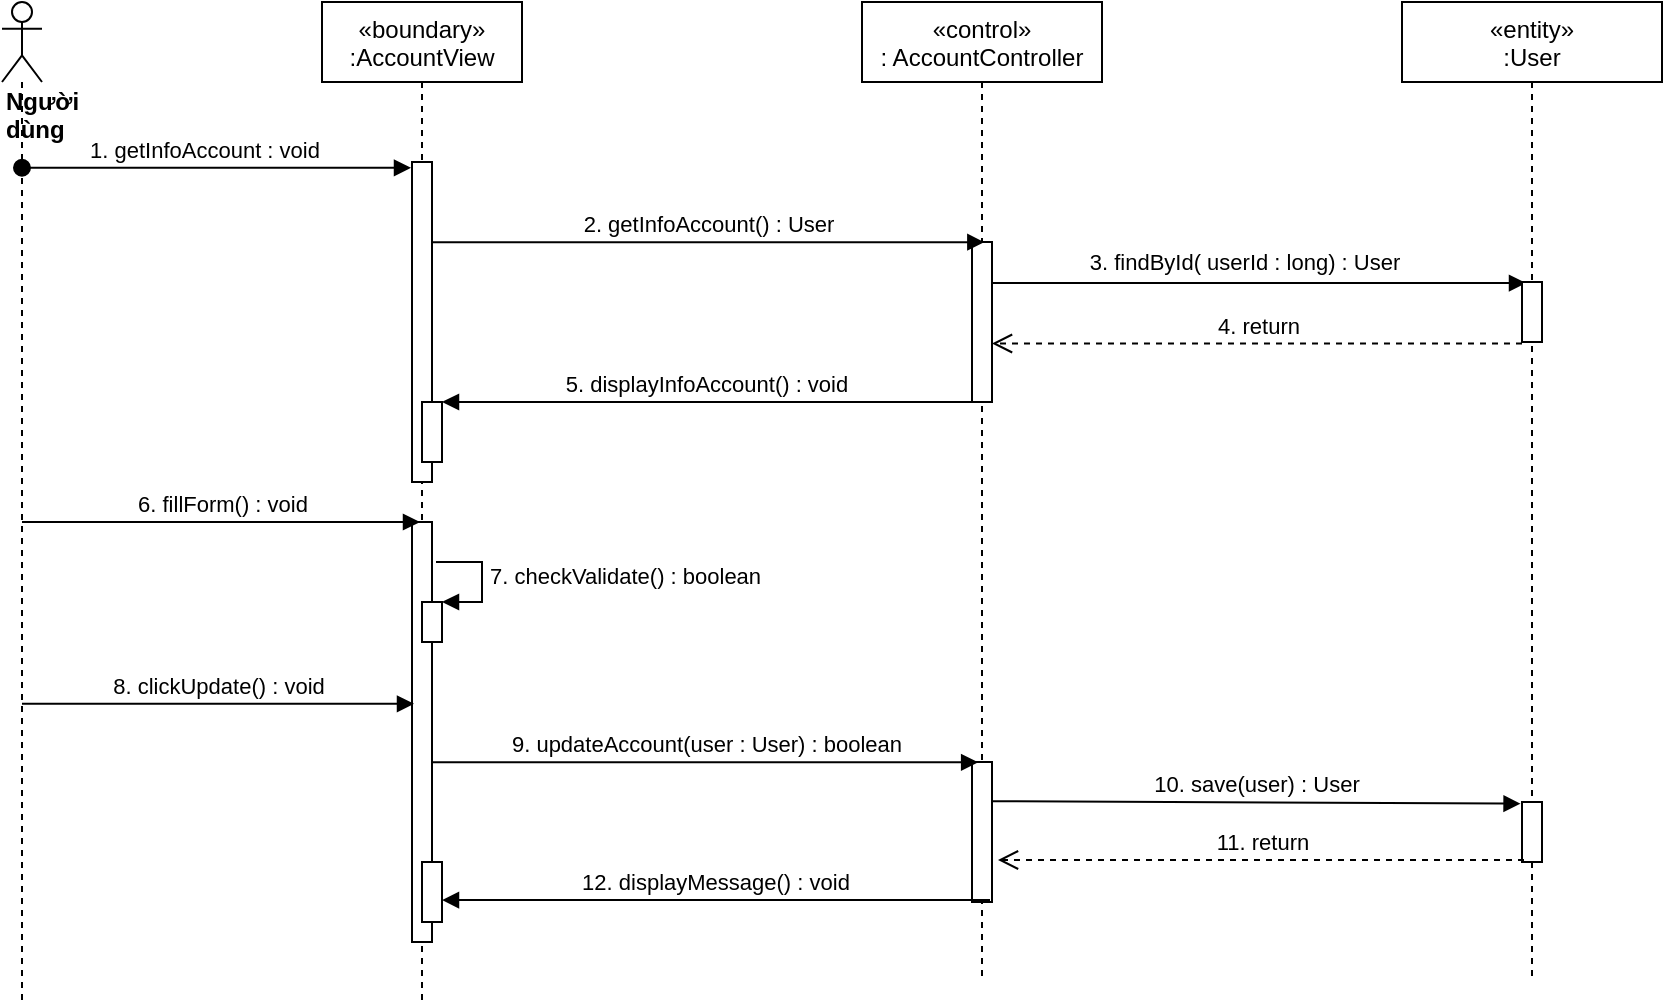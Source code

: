<mxfile version="14.7.0" type="device"><diagram id="kgpKYQtTHZ0yAKxKKP6v" name="Page-1"><mxGraphModel dx="1108" dy="425" grid="1" gridSize="10" guides="1" tooltips="1" connect="1" arrows="1" fold="1" page="1" pageScale="1" pageWidth="850" pageHeight="1100" math="0" shadow="0"><root><mxCell id="0"/><mxCell id="1" parent="0"/><mxCell id="cm-e9RdBKjdfD5Plnjkp-1" value="«boundary»&#10;:AccountView" style="shape=umlLifeline;perimeter=lifelinePerimeter;container=1;collapsible=0;recursiveResize=0;rounded=0;shadow=0;strokeWidth=1;" parent="1" vertex="1"><mxGeometry x="260" y="80" width="100" height="500" as="geometry"/></mxCell><mxCell id="cm-e9RdBKjdfD5Plnjkp-2" value="" style="points=[];perimeter=orthogonalPerimeter;rounded=0;shadow=0;strokeWidth=1;" parent="cm-e9RdBKjdfD5Plnjkp-1" vertex="1"><mxGeometry x="45" y="80" width="10" height="160" as="geometry"/></mxCell><mxCell id="cm-e9RdBKjdfD5Plnjkp-23" value="" style="html=1;points=[];perimeter=orthogonalPerimeter;" parent="cm-e9RdBKjdfD5Plnjkp-1" vertex="1"><mxGeometry x="45" y="260" width="10" height="210" as="geometry"/></mxCell><mxCell id="cm-e9RdBKjdfD5Plnjkp-3" value="«control»&#10;: AccountController" style="shape=umlLifeline;perimeter=lifelinePerimeter;container=1;collapsible=0;recursiveResize=0;rounded=0;shadow=0;strokeWidth=1;" parent="1" vertex="1"><mxGeometry x="530" y="80" width="120" height="490" as="geometry"/></mxCell><mxCell id="cm-e9RdBKjdfD5Plnjkp-4" value="" style="points=[];perimeter=orthogonalPerimeter;rounded=0;shadow=0;strokeWidth=1;" parent="cm-e9RdBKjdfD5Plnjkp-3" vertex="1"><mxGeometry x="55" y="120" width="10" height="80" as="geometry"/></mxCell><mxCell id="cm-e9RdBKjdfD5Plnjkp-24" value="" style="html=1;points=[];perimeter=orthogonalPerimeter;" parent="cm-e9RdBKjdfD5Plnjkp-3" vertex="1"><mxGeometry x="55" y="380" width="10" height="70" as="geometry"/></mxCell><mxCell id="cm-e9RdBKjdfD5Plnjkp-5" value="&lt;div&gt;&lt;b&gt;Người dùng&lt;/b&gt;&lt;/div&gt;" style="shape=umlLifeline;participant=umlActor;perimeter=lifelinePerimeter;whiteSpace=wrap;html=1;container=1;collapsible=0;recursiveResize=0;verticalAlign=top;spacingTop=36;outlineConnect=0;align=left;" parent="1" vertex="1"><mxGeometry x="100" y="80" width="20" height="500" as="geometry"/></mxCell><mxCell id="cm-e9RdBKjdfD5Plnjkp-6" value="1. getInfoAccount : void" style="verticalAlign=bottom;startArrow=oval;endArrow=block;startSize=8;shadow=0;strokeWidth=1;entryX=-0.05;entryY=0.018;entryDx=0;entryDy=0;entryPerimeter=0;" parent="1" source="cm-e9RdBKjdfD5Plnjkp-5" target="cm-e9RdBKjdfD5Plnjkp-2" edge="1"><mxGeometry x="-0.06" relative="1" as="geometry"><mxPoint x="100" y="170" as="sourcePoint"/><mxPoint as="offset"/></mxGeometry></mxCell><mxCell id="cm-e9RdBKjdfD5Plnjkp-9" value="2. getInfoAccount() : User" style="html=1;verticalAlign=bottom;endArrow=block;entryX=0.617;entryY=0.001;entryDx=0;entryDy=0;entryPerimeter=0;" parent="1" source="cm-e9RdBKjdfD5Plnjkp-2" target="cm-e9RdBKjdfD5Plnjkp-4" edge="1"><mxGeometry width="80" relative="1" as="geometry"><mxPoint x="320" y="248" as="sourcePoint"/><mxPoint x="500" y="210" as="targetPoint"/></mxGeometry></mxCell><mxCell id="cm-e9RdBKjdfD5Plnjkp-10" value="" style="html=1;verticalAlign=bottom;endArrow=block;entryX=0.2;entryY=0.017;entryDx=0;entryDy=0;entryPerimeter=0;" parent="1" source="cm-e9RdBKjdfD5Plnjkp-4" target="uu-KjsvJ5A50scSc1R_8-1" edge="1"><mxGeometry width="80" relative="1" as="geometry"><mxPoint x="609" y="221.68" as="sourcePoint"/><mxPoint x="687" y="220.68" as="targetPoint"/></mxGeometry></mxCell><mxCell id="cm-e9RdBKjdfD5Plnjkp-11" value="3. findById( userId : long) : User" style="edgeLabel;html=1;align=center;verticalAlign=middle;resizable=0;points=[];" parent="cm-e9RdBKjdfD5Plnjkp-10" vertex="1" connectable="0"><mxGeometry x="-0.077" y="4" relative="1" as="geometry"><mxPoint x="3" y="-7" as="offset"/></mxGeometry></mxCell><mxCell id="cm-e9RdBKjdfD5Plnjkp-12" value="4. return" style="html=1;verticalAlign=bottom;endArrow=open;dashed=1;endSize=8;exitX=0;exitY=1.025;exitDx=0;exitDy=0;exitPerimeter=0;" parent="1" source="uu-KjsvJ5A50scSc1R_8-1" target="cm-e9RdBKjdfD5Plnjkp-4" edge="1"><mxGeometry relative="1" as="geometry"><mxPoint x="687" y="260.24" as="sourcePoint"/><mxPoint x="610" y="261.015" as="targetPoint"/></mxGeometry></mxCell><mxCell id="cm-e9RdBKjdfD5Plnjkp-13" value="5. displayInfoAccount() : void" style="verticalAlign=bottom;endArrow=block;shadow=0;strokeWidth=1;" parent="1" source="cm-e9RdBKjdfD5Plnjkp-4" target="cm-e9RdBKjdfD5Plnjkp-14" edge="1"><mxGeometry relative="1" as="geometry"><mxPoint x="550" y="319" as="sourcePoint"/><mxPoint x="340" y="319" as="targetPoint"/></mxGeometry></mxCell><mxCell id="cm-e9RdBKjdfD5Plnjkp-14" value="" style="html=1;points=[];perimeter=orthogonalPerimeter;" parent="1" vertex="1"><mxGeometry x="310" y="280" width="10" height="30" as="geometry"/></mxCell><mxCell id="cm-e9RdBKjdfD5Plnjkp-15" value="«entity»&#10;:User" style="shape=umlLifeline;perimeter=lifelinePerimeter;container=1;collapsible=0;recursiveResize=0;rounded=0;shadow=0;strokeWidth=1;" parent="1" vertex="1"><mxGeometry x="800" y="80" width="130" height="490" as="geometry"/></mxCell><mxCell id="cm-e9RdBKjdfD5Plnjkp-16" value="" style="points=[];perimeter=orthogonalPerimeter;rounded=0;shadow=0;strokeWidth=1;" parent="cm-e9RdBKjdfD5Plnjkp-15" vertex="1"><mxGeometry x="60" y="400" width="10" height="30" as="geometry"/></mxCell><mxCell id="cm-e9RdBKjdfD5Plnjkp-19" value="6. fillForm() : void" style="html=1;verticalAlign=bottom;endArrow=block;entryX=0.4;entryY=0;entryDx=0;entryDy=0;entryPerimeter=0;" parent="1" source="cm-e9RdBKjdfD5Plnjkp-5" target="cm-e9RdBKjdfD5Plnjkp-23" edge="1"><mxGeometry width="80" relative="1" as="geometry"><mxPoint x="550" y="320" as="sourcePoint"/><mxPoint x="280" y="320" as="targetPoint"/></mxGeometry></mxCell><mxCell id="cm-e9RdBKjdfD5Plnjkp-20" value="" style="html=1;points=[];perimeter=orthogonalPerimeter;" parent="1" vertex="1"><mxGeometry x="310" y="380" width="10" height="20" as="geometry"/></mxCell><mxCell id="cm-e9RdBKjdfD5Plnjkp-21" value="7. checkValidate() : boolean" style="edgeStyle=orthogonalEdgeStyle;html=1;align=left;spacingLeft=2;endArrow=block;rounded=0;entryX=1;entryY=0;" parent="1" target="cm-e9RdBKjdfD5Plnjkp-20" edge="1"><mxGeometry relative="1" as="geometry"><mxPoint x="320" y="360" as="sourcePoint"/><Array as="points"><mxPoint x="317" y="360"/><mxPoint x="340" y="360"/><mxPoint x="340" y="380"/></Array></mxGeometry></mxCell><mxCell id="cm-e9RdBKjdfD5Plnjkp-25" value="9. updateAccount(user : User) : boolean" style="html=1;verticalAlign=bottom;endArrow=block;entryX=0.307;entryY=0.002;entryDx=0;entryDy=0;entryPerimeter=0;" parent="1" source="cm-e9RdBKjdfD5Plnjkp-23" target="cm-e9RdBKjdfD5Plnjkp-24" edge="1"><mxGeometry width="80" relative="1" as="geometry"><mxPoint x="317" y="400" as="sourcePoint"/><mxPoint x="420" y="360" as="targetPoint"/></mxGeometry></mxCell><mxCell id="cm-e9RdBKjdfD5Plnjkp-28" value="10. save(user) : User" style="html=1;verticalAlign=bottom;endArrow=block;entryX=-0.072;entryY=0.028;entryDx=0;entryDy=0;entryPerimeter=0;exitX=1;exitY=0.28;exitDx=0;exitDy=0;exitPerimeter=0;" parent="1" source="cm-e9RdBKjdfD5Plnjkp-24" target="cm-e9RdBKjdfD5Plnjkp-16" edge="1"><mxGeometry width="80" relative="1" as="geometry"><mxPoint x="694" y="431" as="sourcePoint"/><mxPoint x="600" y="460" as="targetPoint"/></mxGeometry></mxCell><mxCell id="cm-e9RdBKjdfD5Plnjkp-29" value="11. return" style="html=1;verticalAlign=bottom;endArrow=open;dashed=1;endSize=8;exitX=0.1;exitY=0.967;exitDx=0;exitDy=0;exitPerimeter=0;entryX=1.3;entryY=0.7;entryDx=0;entryDy=0;entryPerimeter=0;" parent="1" source="cm-e9RdBKjdfD5Plnjkp-16" target="cm-e9RdBKjdfD5Plnjkp-24" edge="1"><mxGeometry relative="1" as="geometry"><mxPoint x="750" y="490" as="sourcePoint"/><mxPoint x="580" y="520" as="targetPoint"/></mxGeometry></mxCell><mxCell id="cm-e9RdBKjdfD5Plnjkp-32" value="12. displayMessage() : void" style="verticalAlign=bottom;endArrow=block;shadow=0;strokeWidth=1;exitX=0.9;exitY=0.986;exitDx=0;exitDy=0;exitPerimeter=0;" parent="1" source="cm-e9RdBKjdfD5Plnjkp-24" target="cm-e9RdBKjdfD5Plnjkp-33" edge="1"><mxGeometry relative="1" as="geometry"><mxPoint x="485" y="500" as="sourcePoint"/><mxPoint x="330" y="500" as="targetPoint"/></mxGeometry></mxCell><mxCell id="cm-e9RdBKjdfD5Plnjkp-33" value="" style="html=1;points=[];perimeter=orthogonalPerimeter;" parent="1" vertex="1"><mxGeometry x="310" y="510" width="10" height="30" as="geometry"/></mxCell><mxCell id="uu-KjsvJ5A50scSc1R_8-1" value="" style="html=1;points=[];perimeter=orthogonalPerimeter;" parent="1" vertex="1"><mxGeometry x="860" y="220" width="10" height="30" as="geometry"/></mxCell><mxCell id="uu-KjsvJ5A50scSc1R_8-2" value="8. clickUpdate() : void" style="html=1;verticalAlign=bottom;endArrow=block;entryX=0.1;entryY=0.433;entryDx=0;entryDy=0;entryPerimeter=0;" parent="1" source="cm-e9RdBKjdfD5Plnjkp-5" target="cm-e9RdBKjdfD5Plnjkp-23" edge="1"><mxGeometry width="80" relative="1" as="geometry"><mxPoint x="520" y="420" as="sourcePoint"/><mxPoint x="300" y="420" as="targetPoint"/></mxGeometry></mxCell></root></mxGraphModel></diagram></mxfile>